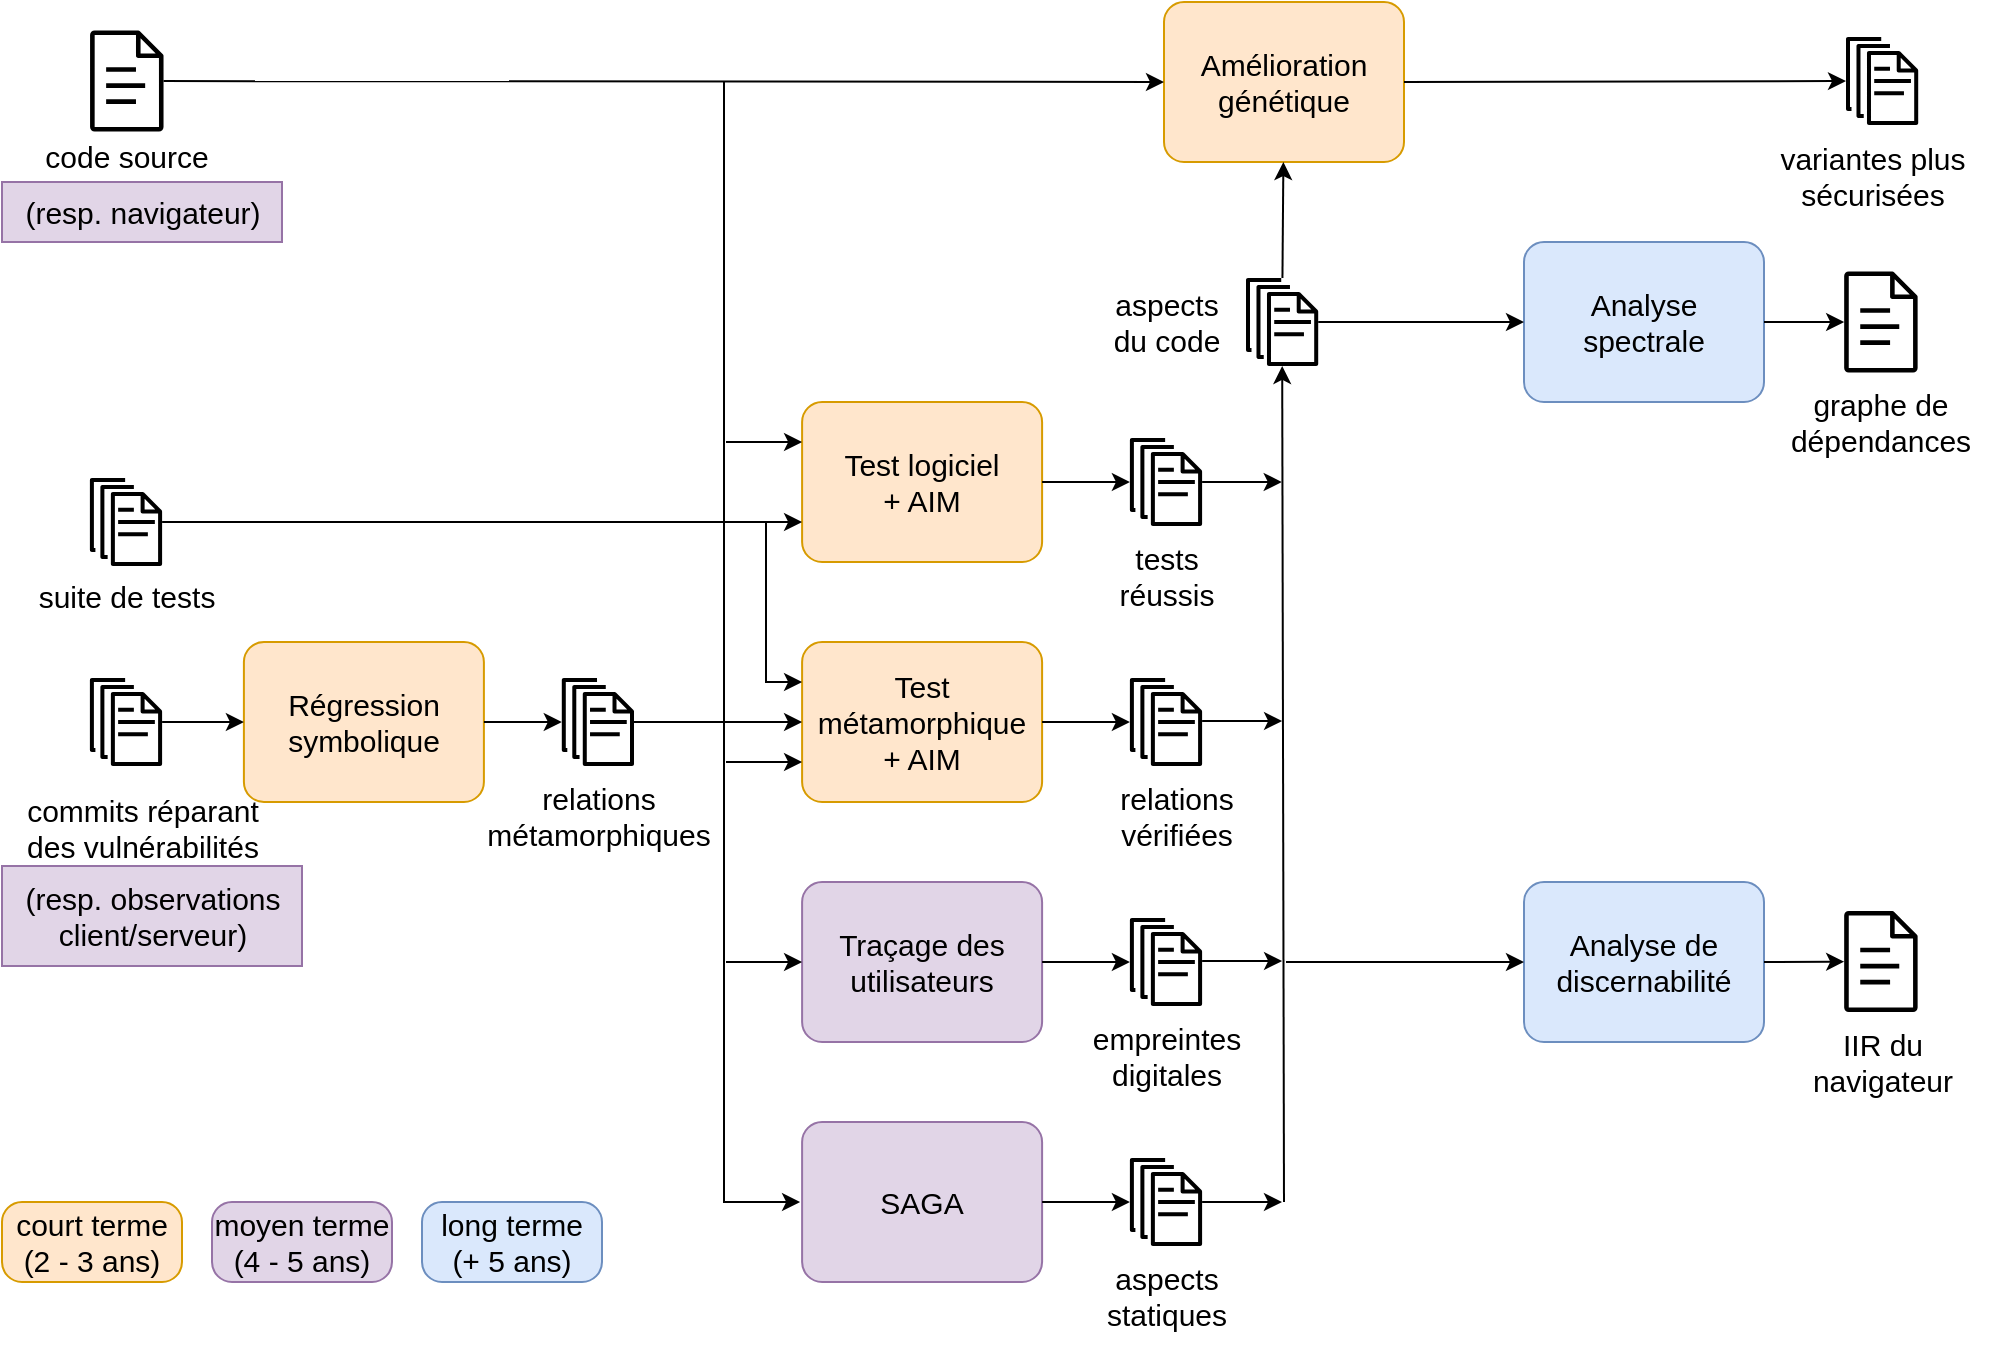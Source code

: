 <mxfile version="26.1.3">
  <diagram name="Page-1" id="982gyeF62y9UsF95akiq">
    <mxGraphModel dx="912" dy="639" grid="1" gridSize="10" guides="1" tooltips="1" connect="1" arrows="1" fold="1" page="1" pageScale="1" pageWidth="1000" pageHeight="675" math="0" shadow="0">
      <root>
        <mxCell id="0" />
        <mxCell id="1" parent="0" />
        <mxCell id="LqAJjOGj0EOW5YZ_SDEt-3" value="" style="sketch=0;outlineConnect=0;fontColor=#232F3E;gradientColor=none;fillColor=light-dark(#000000, #bec8d4);strokeColor=none;dashed=0;verticalLabelPosition=bottom;verticalAlign=top;align=center;html=1;fontSize=12;fontStyle=0;aspect=fixed;pointerEvents=1;shape=mxgraph.aws4.document;" parent="1" vertex="1">
          <mxGeometry x="43.95" y="14.25" width="36.9" height="50.5" as="geometry" />
        </mxCell>
        <mxCell id="LqAJjOGj0EOW5YZ_SDEt-4" value="&lt;div&gt;Amélioration&lt;/div&gt;&lt;div&gt;génétique&lt;/div&gt;" style="points=[[0.25,0,0],[0.5,0,0],[0.75,0,0],[1,0.25,0],[1,0.5,0],[1,0.75,0],[0.75,1,0],[0.5,1,0],[0.25,1,0],[0,0.75,0],[0,0.5,0],[0,0.25,0]];shape=mxgraph.bpmn.task;whiteSpace=wrap;rectStyle=rounded;size=10;html=1;taskMarker=abstract;strokeColor=#d79b00;fontSize=15;fillColor=#ffe6cc;" parent="1" vertex="1">
          <mxGeometry x="581" width="120" height="80" as="geometry" />
        </mxCell>
        <mxCell id="LqAJjOGj0EOW5YZ_SDEt-5" value="" style="endArrow=classic;html=1;rounded=0;entryX=0;entryY=0.5;entryDx=0;entryDy=0;entryPerimeter=0;" parent="1" target="LqAJjOGj0EOW5YZ_SDEt-4" edge="1">
          <mxGeometry width="50" height="50" relative="1" as="geometry">
            <mxPoint x="80.764" y="39.518" as="sourcePoint" />
            <mxPoint x="520" y="-60" as="targetPoint" />
          </mxGeometry>
        </mxCell>
        <mxCell id="LqAJjOGj0EOW5YZ_SDEt-7" value="" style="endArrow=classic;html=1;rounded=0;exitX=1;exitY=0.5;exitDx=0;exitDy=0;exitPerimeter=0;" parent="1" source="LqAJjOGj0EOW5YZ_SDEt-4" target="ychqdGXQUVl_SIHGtclr-33" edge="1">
          <mxGeometry width="50" height="50" relative="1" as="geometry">
            <mxPoint x="533.02" y="90.5" as="sourcePoint" />
            <mxPoint x="902" y="60" as="targetPoint" />
          </mxGeometry>
        </mxCell>
        <mxCell id="LqAJjOGj0EOW5YZ_SDEt-8" value="code source" style="text;html=1;align=center;verticalAlign=middle;resizable=0;points=[];autosize=1;strokeColor=none;fillColor=none;fontSize=15;" parent="1" vertex="1">
          <mxGeometry x="7.4" y="61.5" width="110" height="30" as="geometry" />
        </mxCell>
        <mxCell id="LqAJjOGj0EOW5YZ_SDEt-9" value="&lt;div&gt;variantes plus&lt;/div&gt;&lt;div&gt;sécurisées&lt;/div&gt;" style="text;html=1;align=center;verticalAlign=middle;resizable=0;points=[];autosize=1;strokeColor=none;fillColor=none;fontSize=15;" parent="1" vertex="1">
          <mxGeometry x="875" y="61.5" width="120" height="50" as="geometry" />
        </mxCell>
        <mxCell id="LqAJjOGj0EOW5YZ_SDEt-10" value="Test logiciel&lt;br&gt;+ AIM" style="points=[[0.25,0,0],[0.5,0,0],[0.75,0,0],[1,0.25,0],[1,0.5,0],[1,0.75,0],[0.75,1,0],[0.5,1,0],[0.25,1,0],[0,0.75,0],[0,0.5,0],[0,0.25,0]];shape=mxgraph.bpmn.task;whiteSpace=wrap;rectStyle=rounded;size=10;html=1;taskMarker=abstract;strokeColor=#d79b00;fontSize=15;fillColor=#ffe6cc;" parent="1" vertex="1">
          <mxGeometry x="400.05" y="200" width="120" height="80" as="geometry" />
        </mxCell>
        <mxCell id="LqAJjOGj0EOW5YZ_SDEt-11" value="" style="sketch=0;outlineConnect=0;fontColor=#232F3E;gradientColor=none;fillColor=#000000;strokeColor=none;dashed=0;verticalLabelPosition=bottom;verticalAlign=top;align=center;html=1;fontSize=12;fontStyle=0;aspect=fixed;pointerEvents=1;shape=mxgraph.aws4.documents;" parent="1" vertex="1">
          <mxGeometry x="43.95" y="238" width="36.1" height="44" as="geometry" />
        </mxCell>
        <mxCell id="LqAJjOGj0EOW5YZ_SDEt-12" value="" style="endArrow=classic;html=1;rounded=0;entryX=0;entryY=0.75;entryDx=0;entryDy=0;entryPerimeter=0;" parent="1" source="LqAJjOGj0EOW5YZ_SDEt-11" target="LqAJjOGj0EOW5YZ_SDEt-10" edge="1">
          <mxGeometry width="50" height="50" relative="1" as="geometry">
            <mxPoint x="234.95" y="60" as="sourcePoint" />
            <mxPoint x="282.95" y="240" as="targetPoint" />
            <Array as="points" />
          </mxGeometry>
        </mxCell>
        <mxCell id="LqAJjOGj0EOW5YZ_SDEt-13" value="suite de tests" style="text;html=1;align=center;verticalAlign=middle;resizable=0;points=[];autosize=1;strokeColor=none;fillColor=none;fontSize=15;" parent="1" vertex="1">
          <mxGeometry x="7.4" y="282" width="110" height="30" as="geometry" />
        </mxCell>
        <mxCell id="LqAJjOGj0EOW5YZ_SDEt-14" value="Test métamorphique&lt;br&gt;+ AIM" style="points=[[0.25,0,0],[0.5,0,0],[0.75,0,0],[1,0.25,0],[1,0.5,0],[1,0.75,0],[0.75,1,0],[0.5,1,0],[0.25,1,0],[0,0.75,0],[0,0.5,0],[0,0.25,0]];shape=mxgraph.bpmn.task;whiteSpace=wrap;rectStyle=rounded;size=10;html=1;taskMarker=abstract;strokeColor=#d79b00;fontSize=15;fillColor=#ffe6cc;" parent="1" vertex="1">
          <mxGeometry x="400.05" y="320" width="120" height="80" as="geometry" />
        </mxCell>
        <mxCell id="LqAJjOGj0EOW5YZ_SDEt-15" value="" style="sketch=0;outlineConnect=0;fontColor=#232F3E;gradientColor=none;fillColor=#000000;strokeColor=none;dashed=0;verticalLabelPosition=bottom;verticalAlign=top;align=center;html=1;fontSize=12;fontStyle=0;aspect=fixed;pointerEvents=1;shape=mxgraph.aws4.documents;" parent="1" vertex="1">
          <mxGeometry x="279.9" y="338" width="36.1" height="44" as="geometry" />
        </mxCell>
        <mxCell id="LqAJjOGj0EOW5YZ_SDEt-16" value="" style="endArrow=classic;html=1;rounded=0;entryX=0;entryY=0.5;entryDx=0;entryDy=0;entryPerimeter=0;" parent="1" source="LqAJjOGj0EOW5YZ_SDEt-15" target="LqAJjOGj0EOW5YZ_SDEt-14" edge="1">
          <mxGeometry width="50" height="50" relative="1" as="geometry">
            <mxPoint x="233.95" y="-200" as="sourcePoint" />
            <mxPoint x="282.95" y="360" as="targetPoint" />
          </mxGeometry>
        </mxCell>
        <mxCell id="LqAJjOGj0EOW5YZ_SDEt-17" value="&lt;div&gt;relations&lt;/div&gt;&lt;div&gt;métamorphiques&lt;/div&gt;" style="text;html=1;align=center;verticalAlign=middle;resizable=0;points=[];autosize=1;strokeColor=none;fillColor=none;fontSize=15;" parent="1" vertex="1">
          <mxGeometry x="227.95" y="382" width="140" height="50" as="geometry" />
        </mxCell>
        <mxCell id="LqAJjOGj0EOW5YZ_SDEt-18" value="Régression symbolique" style="points=[[0.25,0,0],[0.5,0,0],[0.75,0,0],[1,0.25,0],[1,0.5,0],[1,0.75,0],[0.75,1,0],[0.5,1,0],[0.25,1,0],[0,0.75,0],[0,0.5,0],[0,0.25,0]];shape=mxgraph.bpmn.task;whiteSpace=wrap;rectStyle=rounded;size=10;html=1;taskMarker=abstract;strokeColor=#d79b00;fontSize=15;fillColor=#ffe6cc;" parent="1" vertex="1">
          <mxGeometry x="120.95" y="320" width="120" height="80" as="geometry" />
        </mxCell>
        <mxCell id="LqAJjOGj0EOW5YZ_SDEt-19" value="" style="endArrow=classic;html=1;rounded=0;exitX=1;exitY=0.5;exitDx=0;exitDy=0;exitPerimeter=0;" parent="1" source="LqAJjOGj0EOW5YZ_SDEt-18" target="LqAJjOGj0EOW5YZ_SDEt-15" edge="1">
          <mxGeometry width="50" height="50" relative="1" as="geometry">
            <mxPoint x="325.9" y="-210" as="sourcePoint" />
            <mxPoint x="406.9" y="-210" as="targetPoint" />
          </mxGeometry>
        </mxCell>
        <mxCell id="LqAJjOGj0EOW5YZ_SDEt-20" value="" style="sketch=0;outlineConnect=0;fontColor=#232F3E;gradientColor=none;fillColor=#000000;strokeColor=none;dashed=0;verticalLabelPosition=bottom;verticalAlign=top;align=center;html=1;fontSize=12;fontStyle=0;aspect=fixed;pointerEvents=1;shape=mxgraph.aws4.documents;" parent="1" vertex="1">
          <mxGeometry x="43.95" y="338" width="36.1" height="44" as="geometry" />
        </mxCell>
        <mxCell id="LqAJjOGj0EOW5YZ_SDEt-21" value="" style="endArrow=classic;html=1;rounded=0;entryX=0;entryY=0.5;entryDx=0;entryDy=0;entryPerimeter=0;" parent="1" source="LqAJjOGj0EOW5YZ_SDEt-20" target="LqAJjOGj0EOW5YZ_SDEt-18" edge="1">
          <mxGeometry width="50" height="50" relative="1" as="geometry">
            <mxPoint x="205.9" y="-210" as="sourcePoint" />
            <mxPoint x="289.9" y="-210" as="targetPoint" />
          </mxGeometry>
        </mxCell>
        <mxCell id="LqAJjOGj0EOW5YZ_SDEt-22" value="&lt;div&gt;commits réparant&lt;/div&gt;&lt;div&gt;des vulnérabilités&lt;/div&gt;" style="text;html=1;align=center;verticalAlign=middle;resizable=0;points=[];autosize=1;strokeColor=none;fillColor=none;fontSize=15;" parent="1" vertex="1">
          <mxGeometry y="388" width="140" height="50" as="geometry" />
        </mxCell>
        <mxCell id="LqAJjOGj0EOW5YZ_SDEt-35" value="" style="sketch=0;outlineConnect=0;fontColor=#232F3E;gradientColor=none;fillColor=#000000;strokeColor=none;dashed=0;verticalLabelPosition=bottom;verticalAlign=top;align=center;html=1;fontSize=12;fontStyle=0;aspect=fixed;pointerEvents=1;shape=mxgraph.aws4.documents;" parent="1" vertex="1">
          <mxGeometry x="563.95" y="218" width="36.1" height="44" as="geometry" />
        </mxCell>
        <mxCell id="LqAJjOGj0EOW5YZ_SDEt-36" value="&lt;div&gt;tests&lt;/div&gt;&lt;div&gt;réussis&lt;/div&gt;" style="text;html=1;align=center;verticalAlign=middle;resizable=0;points=[];autosize=1;strokeColor=none;fillColor=none;fontSize=15;" parent="1" vertex="1">
          <mxGeometry x="547" y="262" width="70" height="50" as="geometry" />
        </mxCell>
        <mxCell id="LqAJjOGj0EOW5YZ_SDEt-38" value="" style="endArrow=classic;html=1;rounded=0;" parent="1" source="LqAJjOGj0EOW5YZ_SDEt-10" target="LqAJjOGj0EOW5YZ_SDEt-35" edge="1">
          <mxGeometry width="50" height="50" relative="1" as="geometry">
            <mxPoint x="414" y="-110" as="sourcePoint" />
            <mxPoint x="494" y="-109" as="targetPoint" />
          </mxGeometry>
        </mxCell>
        <mxCell id="LqAJjOGj0EOW5YZ_SDEt-43" value="" style="sketch=0;outlineConnect=0;fontColor=#232F3E;gradientColor=none;fillColor=#000000;strokeColor=none;dashed=0;verticalLabelPosition=bottom;verticalAlign=top;align=center;html=1;fontSize=12;fontStyle=0;aspect=fixed;pointerEvents=1;shape=mxgraph.aws4.documents;" parent="1" vertex="1">
          <mxGeometry x="563.95" y="338" width="36.1" height="44" as="geometry" />
        </mxCell>
        <mxCell id="LqAJjOGj0EOW5YZ_SDEt-46" value="" style="endArrow=classic;html=1;rounded=0;" parent="1" source="LqAJjOGj0EOW5YZ_SDEt-14" target="LqAJjOGj0EOW5YZ_SDEt-43" edge="1">
          <mxGeometry width="50" height="50" relative="1" as="geometry">
            <mxPoint x="573" y="10" as="sourcePoint" />
            <mxPoint x="596" y="10" as="targetPoint" />
          </mxGeometry>
        </mxCell>
        <mxCell id="LqAJjOGj0EOW5YZ_SDEt-47" value="&lt;div&gt;relations&lt;/div&gt;&lt;div&gt;vérifiées&lt;/div&gt;" style="text;html=1;align=center;verticalAlign=middle;resizable=0;points=[];autosize=1;strokeColor=none;fillColor=none;fontSize=15;" parent="1" vertex="1">
          <mxGeometry x="547.0" y="382" width="80" height="50" as="geometry" />
        </mxCell>
        <mxCell id="VRw-bLnKxxOZqPA7tqMh-1" value="" style="endArrow=classic;html=1;rounded=0;entryX=0;entryY=0.5;entryDx=0;entryDy=0;entryPerimeter=0;" parent="1" edge="1">
          <mxGeometry width="50" height="50" relative="1" as="geometry">
            <mxPoint x="361" y="40" as="sourcePoint" />
            <mxPoint x="399.05" y="600" as="targetPoint" />
            <Array as="points">
              <mxPoint x="361" y="600" />
            </Array>
          </mxGeometry>
        </mxCell>
        <mxCell id="VRw-bLnKxxOZqPA7tqMh-12" value="&lt;div&gt;(resp. observations&lt;/div&gt;&lt;div&gt;client/serveur)&lt;/div&gt;" style="text;html=1;align=center;verticalAlign=middle;resizable=0;points=[];autosize=1;strokeColor=#9673a6;fillColor=#e1d5e7;fontSize=15;" parent="1" vertex="1">
          <mxGeometry y="432" width="150" height="50" as="geometry" />
        </mxCell>
        <mxCell id="ychqdGXQUVl_SIHGtclr-1" value="(resp. navigateur)" style="text;html=1;align=center;verticalAlign=middle;resizable=0;points=[];autosize=1;strokeColor=#9673a6;fillColor=#e1d5e7;fontSize=15;" parent="1" vertex="1">
          <mxGeometry y="90" width="140" height="30" as="geometry" />
        </mxCell>
        <mxCell id="ychqdGXQUVl_SIHGtclr-3" value="&lt;div&gt;Traçage des&lt;/div&gt;&lt;div&gt;utilisateurs&lt;/div&gt;" style="points=[[0.25,0,0],[0.5,0,0],[0.75,0,0],[1,0.25,0],[1,0.5,0],[1,0.75,0],[0.75,1,0],[0.5,1,0],[0.25,1,0],[0,0.75,0],[0,0.5,0],[0,0.25,0]];shape=mxgraph.bpmn.task;whiteSpace=wrap;rectStyle=rounded;size=10;html=1;taskMarker=abstract;strokeColor=#9673a6;fontSize=15;fillColor=#e1d5e7;" parent="1" vertex="1">
          <mxGeometry x="400.05" y="440" width="120" height="80" as="geometry" />
        </mxCell>
        <mxCell id="ychqdGXQUVl_SIHGtclr-4" value="" style="sketch=0;outlineConnect=0;fontColor=#232F3E;gradientColor=none;fillColor=#000000;strokeColor=none;dashed=0;verticalLabelPosition=bottom;verticalAlign=top;align=center;html=1;fontSize=12;fontStyle=0;aspect=fixed;pointerEvents=1;shape=mxgraph.aws4.documents;" parent="1" vertex="1">
          <mxGeometry x="563.95" y="458" width="36.1" height="44" as="geometry" />
        </mxCell>
        <mxCell id="ychqdGXQUVl_SIHGtclr-5" value="" style="endArrow=classic;html=1;rounded=0;exitX=1;exitY=0.5;exitDx=0;exitDy=0;exitPerimeter=0;" parent="1" source="ychqdGXQUVl_SIHGtclr-3" target="ychqdGXQUVl_SIHGtclr-4" edge="1">
          <mxGeometry width="50" height="50" relative="1" as="geometry">
            <mxPoint x="519" y="482" as="sourcePoint" />
            <mxPoint x="596" y="132" as="targetPoint" />
          </mxGeometry>
        </mxCell>
        <mxCell id="ychqdGXQUVl_SIHGtclr-6" value="&lt;div&gt;empreintes&lt;/div&gt;&lt;div&gt;digitales&lt;/div&gt;" style="text;html=1;align=center;verticalAlign=middle;resizable=0;points=[];autosize=1;strokeColor=none;fillColor=none;fontSize=15;" parent="1" vertex="1">
          <mxGeometry x="532.0" y="502" width="100" height="50" as="geometry" />
        </mxCell>
        <mxCell id="ychqdGXQUVl_SIHGtclr-7" value="SAGA" style="points=[[0.25,0,0],[0.5,0,0],[0.75,0,0],[1,0.25,0],[1,0.5,0],[1,0.75,0],[0.75,1,0],[0.5,1,0],[0.25,1,0],[0,0.75,0],[0,0.5,0],[0,0.25,0]];shape=mxgraph.bpmn.task;whiteSpace=wrap;rectStyle=rounded;size=10;html=1;taskMarker=abstract;strokeColor=#9673a6;fontSize=15;fillColor=#e1d5e7;" parent="1" vertex="1">
          <mxGeometry x="400.05" y="560" width="120" height="80" as="geometry" />
        </mxCell>
        <mxCell id="ychqdGXQUVl_SIHGtclr-8" value="" style="sketch=0;outlineConnect=0;fontColor=#232F3E;gradientColor=none;fillColor=#000000;strokeColor=none;dashed=0;verticalLabelPosition=bottom;verticalAlign=top;align=center;html=1;fontSize=12;fontStyle=0;aspect=fixed;pointerEvents=1;shape=mxgraph.aws4.documents;" parent="1" vertex="1">
          <mxGeometry x="563.95" y="578" width="36.1" height="44" as="geometry" />
        </mxCell>
        <mxCell id="ychqdGXQUVl_SIHGtclr-9" value="" style="endArrow=classic;html=1;rounded=0;exitX=1;exitY=0.5;exitDx=0;exitDy=0;exitPerimeter=0;" parent="1" source="ychqdGXQUVl_SIHGtclr-7" target="ychqdGXQUVl_SIHGtclr-8" edge="1">
          <mxGeometry width="50" height="50" relative="1" as="geometry">
            <mxPoint x="519" y="602" as="sourcePoint" />
            <mxPoint x="596" y="252" as="targetPoint" />
          </mxGeometry>
        </mxCell>
        <mxCell id="ychqdGXQUVl_SIHGtclr-10" value="&lt;div&gt;aspects&lt;/div&gt;&lt;div&gt;statiques&lt;/div&gt;" style="text;html=1;align=center;verticalAlign=middle;resizable=0;points=[];autosize=1;strokeColor=none;fillColor=none;fontSize=15;" parent="1" vertex="1">
          <mxGeometry x="542.0" y="622" width="80" height="50" as="geometry" />
        </mxCell>
        <mxCell id="ychqdGXQUVl_SIHGtclr-11" value="" style="endArrow=classic;html=1;rounded=0;" parent="1" source="LqAJjOGj0EOW5YZ_SDEt-35" edge="1">
          <mxGeometry width="50" height="50" relative="1" as="geometry">
            <mxPoint x="700.9" y="270" as="sourcePoint" />
            <mxPoint x="639.88" y="240" as="targetPoint" />
          </mxGeometry>
        </mxCell>
        <mxCell id="ychqdGXQUVl_SIHGtclr-12" value="" style="endArrow=classic;html=1;rounded=0;entryX=0;entryY=0.25;entryDx=0;entryDy=0;entryPerimeter=0;" parent="1" target="LqAJjOGj0EOW5YZ_SDEt-10" edge="1">
          <mxGeometry width="50" height="50" relative="1" as="geometry">
            <mxPoint x="362" y="220" as="sourcePoint" />
            <mxPoint x="672" y="250" as="targetPoint" />
          </mxGeometry>
        </mxCell>
        <mxCell id="ychqdGXQUVl_SIHGtclr-13" value="" style="endArrow=classic;html=1;rounded=0;entryX=0;entryY=0.75;entryDx=0;entryDy=0;entryPerimeter=0;" parent="1" target="LqAJjOGj0EOW5YZ_SDEt-14" edge="1">
          <mxGeometry width="50" height="50" relative="1" as="geometry">
            <mxPoint x="362" y="380" as="sourcePoint" />
            <mxPoint x="520.12" y="340" as="targetPoint" />
          </mxGeometry>
        </mxCell>
        <mxCell id="ychqdGXQUVl_SIHGtclr-15" value="" style="endArrow=classic;html=1;rounded=0;entryX=0;entryY=0.5;entryDx=0;entryDy=0;entryPerimeter=0;" parent="1" target="ychqdGXQUVl_SIHGtclr-3" edge="1">
          <mxGeometry width="50" height="50" relative="1" as="geometry">
            <mxPoint x="362" y="480" as="sourcePoint" />
            <mxPoint x="520.05" y="458" as="targetPoint" />
          </mxGeometry>
        </mxCell>
        <mxCell id="ychqdGXQUVl_SIHGtclr-17" value="" style="endArrow=classic;html=1;rounded=0;" parent="1" edge="1">
          <mxGeometry width="50" height="50" relative="1" as="geometry">
            <mxPoint x="600.05" y="359.5" as="sourcePoint" />
            <mxPoint x="640.05" y="359.5" as="targetPoint" />
          </mxGeometry>
        </mxCell>
        <mxCell id="ychqdGXQUVl_SIHGtclr-19" value="" style="endArrow=classic;html=1;rounded=0;" parent="1" edge="1">
          <mxGeometry width="50" height="50" relative="1" as="geometry">
            <mxPoint x="600.05" y="479.5" as="sourcePoint" />
            <mxPoint x="640.05" y="479.5" as="targetPoint" />
          </mxGeometry>
        </mxCell>
        <mxCell id="ychqdGXQUVl_SIHGtclr-23" value="Analyse spectrale" style="points=[[0.25,0,0],[0.5,0,0],[0.75,0,0],[1,0.25,0],[1,0.5,0],[1,0.75,0],[0.75,1,0],[0.5,1,0],[0.25,1,0],[0,0.75,0],[0,0.5,0],[0,0.25,0]];shape=mxgraph.bpmn.task;whiteSpace=wrap;rectStyle=rounded;size=10;html=1;taskMarker=abstract;strokeColor=#6c8ebf;fontSize=15;fillColor=#dae8fc;" parent="1" vertex="1">
          <mxGeometry x="761" y="120" width="120" height="80" as="geometry" />
        </mxCell>
        <mxCell id="ychqdGXQUVl_SIHGtclr-25" value="" style="sketch=0;outlineConnect=0;fontColor=#232F3E;gradientColor=none;fillColor=#000000;strokeColor=none;dashed=0;verticalLabelPosition=bottom;verticalAlign=top;align=center;html=1;fontSize=12;fontStyle=0;aspect=fixed;pointerEvents=1;shape=mxgraph.aws4.documents;" parent="1" vertex="1">
          <mxGeometry x="622" y="138" width="36.1" height="44" as="geometry" />
        </mxCell>
        <mxCell id="ychqdGXQUVl_SIHGtclr-26" value="" style="endArrow=classic;html=1;rounded=0;entryX=0;entryY=0.5;entryDx=0;entryDy=0;entryPerimeter=0;" parent="1" source="ychqdGXQUVl_SIHGtclr-25" target="ychqdGXQUVl_SIHGtclr-23" edge="1">
          <mxGeometry width="50" height="50" relative="1" as="geometry">
            <mxPoint x="652" y="210" as="sourcePoint" />
            <mxPoint x="694" y="210" as="targetPoint" />
          </mxGeometry>
        </mxCell>
        <mxCell id="ychqdGXQUVl_SIHGtclr-27" value="&lt;div&gt;aspects&lt;/div&gt;&lt;div&gt;du code&lt;/div&gt;" style="text;html=1;align=center;verticalAlign=middle;resizable=0;points=[];autosize=1;strokeColor=none;fillColor=none;fontSize=15;" parent="1" vertex="1">
          <mxGeometry x="542.0" y="135.25" width="80" height="50" as="geometry" />
        </mxCell>
        <mxCell id="ychqdGXQUVl_SIHGtclr-28" value="" style="sketch=0;outlineConnect=0;fontColor=#232F3E;gradientColor=none;fillColor=light-dark(#000000, #bec8d4);strokeColor=none;dashed=0;verticalLabelPosition=bottom;verticalAlign=top;align=center;html=1;fontSize=12;fontStyle=0;aspect=fixed;pointerEvents=1;shape=mxgraph.aws4.document;" parent="1" vertex="1">
          <mxGeometry x="921" y="134.75" width="36.9" height="50.5" as="geometry" />
        </mxCell>
        <mxCell id="ychqdGXQUVl_SIHGtclr-29" value="" style="endArrow=classic;html=1;rounded=0;exitX=1;exitY=0.5;exitDx=0;exitDy=0;exitPerimeter=0;" parent="1" source="ychqdGXQUVl_SIHGtclr-23" target="ychqdGXQUVl_SIHGtclr-28" edge="1">
          <mxGeometry width="50" height="50" relative="1" as="geometry">
            <mxPoint x="730" y="210" as="sourcePoint" />
            <mxPoint x="772" y="210" as="targetPoint" />
          </mxGeometry>
        </mxCell>
        <mxCell id="ychqdGXQUVl_SIHGtclr-30" value="&lt;div&gt;graphe de&lt;/div&gt;&lt;div&gt;dépendances&lt;/div&gt;" style="text;html=1;align=center;verticalAlign=middle;resizable=0;points=[];autosize=1;strokeColor=none;fillColor=none;fontSize=15;" parent="1" vertex="1">
          <mxGeometry x="884.45" y="185.25" width="110" height="50" as="geometry" />
        </mxCell>
        <mxCell id="ychqdGXQUVl_SIHGtclr-31" value="Analyse de discernabilité" style="points=[[0.25,0,0],[0.5,0,0],[0.75,0,0],[1,0.25,0],[1,0.5,0],[1,0.75,0],[0.75,1,0],[0.5,1,0],[0.25,1,0],[0,0.75,0],[0,0.5,0],[0,0.25,0]];shape=mxgraph.bpmn.task;whiteSpace=wrap;rectStyle=rounded;size=10;html=1;taskMarker=abstract;strokeColor=#6c8ebf;fontSize=15;fillColor=#dae8fc;" parent="1" vertex="1">
          <mxGeometry x="761" y="440" width="120" height="80" as="geometry" />
        </mxCell>
        <mxCell id="ychqdGXQUVl_SIHGtclr-32" value="" style="endArrow=classic;html=1;rounded=0;entryX=0;entryY=0.5;entryDx=0;entryDy=0;entryPerimeter=0;" parent="1" target="ychqdGXQUVl_SIHGtclr-31" edge="1">
          <mxGeometry width="50" height="50" relative="1" as="geometry">
            <mxPoint x="642" y="480" as="sourcePoint" />
            <mxPoint x="694" y="210" as="targetPoint" />
          </mxGeometry>
        </mxCell>
        <mxCell id="ychqdGXQUVl_SIHGtclr-33" value="" style="sketch=0;outlineConnect=0;fontColor=#232F3E;gradientColor=none;fillColor=#000000;strokeColor=none;dashed=0;verticalLabelPosition=bottom;verticalAlign=top;align=center;html=1;fontSize=12;fontStyle=0;aspect=fixed;pointerEvents=1;shape=mxgraph.aws4.documents;" parent="1" vertex="1">
          <mxGeometry x="922" y="17.5" width="36.1" height="44" as="geometry" />
        </mxCell>
        <mxCell id="ychqdGXQUVl_SIHGtclr-34" value="" style="endArrow=classic;html=1;rounded=0;entryX=0;entryY=0.25;entryDx=0;entryDy=0;entryPerimeter=0;" parent="1" target="LqAJjOGj0EOW5YZ_SDEt-14" edge="1">
          <mxGeometry width="50" height="50" relative="1" as="geometry">
            <mxPoint x="382" y="260" as="sourcePoint" />
            <mxPoint x="410" y="390" as="targetPoint" />
            <Array as="points">
              <mxPoint x="382" y="340" />
            </Array>
          </mxGeometry>
        </mxCell>
        <mxCell id="ychqdGXQUVl_SIHGtclr-35" value="&lt;div&gt;court terme&lt;/div&gt;&lt;div&gt;(2 - 3 ans)&lt;/div&gt;" style="points=[[0.25,0,0],[0.5,0,0],[0.75,0,0],[1,0.25,0],[1,0.5,0],[1,0.75,0],[0.75,1,0],[0.5,1,0],[0.25,1,0],[0,0.75,0],[0,0.5,0],[0,0.25,0]];shape=mxgraph.bpmn.task;whiteSpace=wrap;rectStyle=rounded;size=10;html=1;taskMarker=abstract;strokeColor=#d79b00;fontSize=15;fillColor=#ffe6cc;" parent="1" vertex="1">
          <mxGeometry x="5.684e-14" y="600" width="90" height="40" as="geometry" />
        </mxCell>
        <mxCell id="ychqdGXQUVl_SIHGtclr-36" value="&lt;div&gt;moyen terme&lt;/div&gt;&lt;div&gt;(4 - 5 ans)&lt;/div&gt;" style="points=[[0.25,0,0],[0.5,0,0],[0.75,0,0],[1,0.25,0],[1,0.5,0],[1,0.75,0],[0.75,1,0],[0.5,1,0],[0.25,1,0],[0,0.75,0],[0,0.5,0],[0,0.25,0]];shape=mxgraph.bpmn.task;whiteSpace=wrap;rectStyle=rounded;size=10;html=1;taskMarker=abstract;strokeColor=#9673a6;fontSize=15;fillColor=#e1d5e7;" parent="1" vertex="1">
          <mxGeometry x="105.0" y="600" width="90" height="40" as="geometry" />
        </mxCell>
        <mxCell id="ychqdGXQUVl_SIHGtclr-37" value="&lt;div&gt;long terme&lt;/div&gt;&lt;div&gt;(+ 5 ans)&lt;/div&gt;" style="points=[[0.25,0,0],[0.5,0,0],[0.75,0,0],[1,0.25,0],[1,0.5,0],[1,0.75,0],[0.75,1,0],[0.5,1,0],[0.25,1,0],[0,0.75,0],[0,0.5,0],[0,0.25,0]];shape=mxgraph.bpmn.task;whiteSpace=wrap;rectStyle=rounded;size=10;html=1;taskMarker=abstract;strokeColor=#6c8ebf;fontSize=15;fillColor=#dae8fc;" parent="1" vertex="1">
          <mxGeometry x="210.0" y="600" width="90" height="40" as="geometry" />
        </mxCell>
        <mxCell id="ychqdGXQUVl_SIHGtclr-39" value="" style="sketch=0;outlineConnect=0;fontColor=#232F3E;gradientColor=none;fillColor=light-dark(#000000, #bec8d4);strokeColor=none;dashed=0;verticalLabelPosition=bottom;verticalAlign=top;align=center;html=1;fontSize=12;fontStyle=0;aspect=fixed;pointerEvents=1;shape=mxgraph.aws4.document;" parent="1" vertex="1">
          <mxGeometry x="921" y="454.5" width="36.9" height="50.5" as="geometry" />
        </mxCell>
        <mxCell id="ychqdGXQUVl_SIHGtclr-40" value="&lt;div&gt;IIR du&lt;/div&gt;&lt;div&gt;navigateur&lt;/div&gt;" style="text;html=1;align=center;verticalAlign=middle;resizable=0;points=[];autosize=1;strokeColor=none;fillColor=none;fontSize=15;" parent="1" vertex="1">
          <mxGeometry x="895.05" y="505" width="90" height="50" as="geometry" />
        </mxCell>
        <mxCell id="ychqdGXQUVl_SIHGtclr-41" value="" style="endArrow=classic;html=1;rounded=0;exitX=1;exitY=0.5;exitDx=0;exitDy=0;exitPerimeter=0;" parent="1" source="ychqdGXQUVl_SIHGtclr-31" target="ychqdGXQUVl_SIHGtclr-39" edge="1">
          <mxGeometry width="50" height="50" relative="1" as="geometry">
            <mxPoint x="892" y="210" as="sourcePoint" />
            <mxPoint x="932" y="210" as="targetPoint" />
          </mxGeometry>
        </mxCell>
        <mxCell id="ychqdGXQUVl_SIHGtclr-42" value="" style="endArrow=classic;html=1;rounded=0;" parent="1" source="ychqdGXQUVl_SIHGtclr-8" edge="1">
          <mxGeometry width="50" height="50" relative="1" as="geometry">
            <mxPoint x="670" y="590" as="sourcePoint" />
            <mxPoint x="640" y="600" as="targetPoint" />
          </mxGeometry>
        </mxCell>
        <mxCell id="ychqdGXQUVl_SIHGtclr-43" value="" style="endArrow=classic;html=1;rounded=0;" parent="1" target="ychqdGXQUVl_SIHGtclr-25" edge="1">
          <mxGeometry width="50" height="50" relative="1" as="geometry">
            <mxPoint x="641" y="600" as="sourcePoint" />
            <mxPoint x="660.05" y="499.5" as="targetPoint" />
          </mxGeometry>
        </mxCell>
        <mxCell id="f4MlFoTisrWEUfwfSwzu-1" value="" style="endArrow=classic;html=1;rounded=0;" parent="1" source="ychqdGXQUVl_SIHGtclr-25" target="LqAJjOGj0EOW5YZ_SDEt-4" edge="1">
          <mxGeometry width="50" height="50" relative="1" as="geometry">
            <mxPoint x="891" y="210" as="sourcePoint" />
            <mxPoint x="931" y="210" as="targetPoint" />
          </mxGeometry>
        </mxCell>
      </root>
    </mxGraphModel>
  </diagram>
</mxfile>

